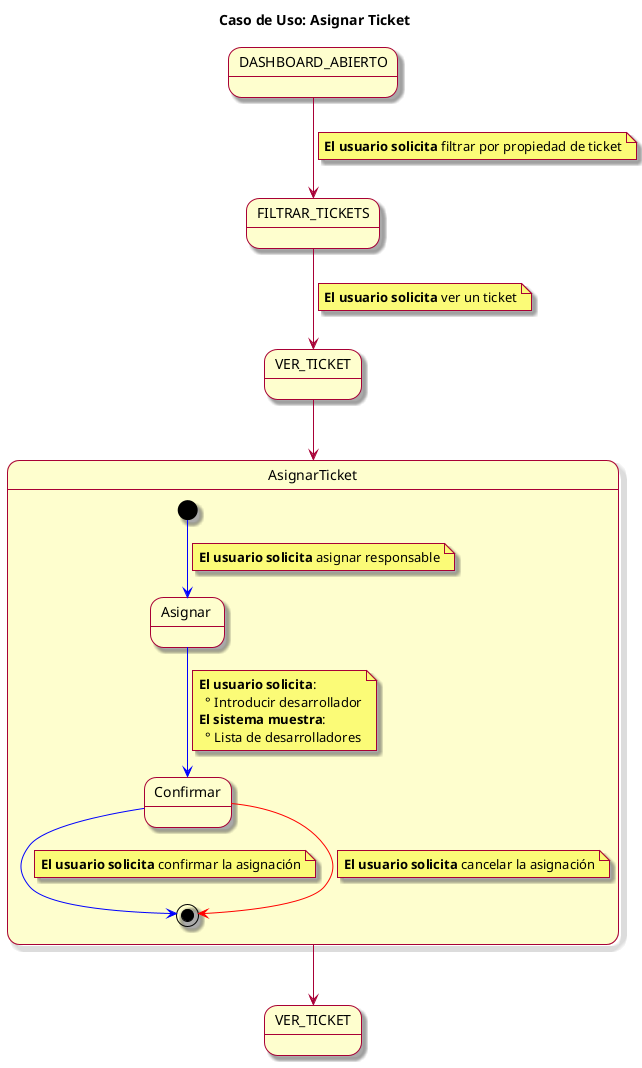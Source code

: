 @startuml
skin rose
title Caso de Uso: Asignar Ticket

state DASHBOARD_ABIERTO
state VER_TICKET
state FILTRAR_TICKETS
state "VER_TICKET" as OPEN_TICKET2

DASHBOARD_ABIERTO --> FILTRAR_TICKETS
note on link: **El usuario solicita** filtrar por propiedad de ticket
FILTRAR_TICKETS --> VER_TICKET
note on link: **El usuario solicita** ver un ticket
VER_TICKET --> AsignarTicket
AsignarTicket --> OPEN_TICKET2


state AsignarTicket {

  [*] -[#blue]-> ingresarVerTicket
  note on link: **El usuario solicita** asignar responsable
  state "Asignar " as ingresarVerTicket
  ingresarVerTicket -[#blue]-> confirmarAsignacion
note on link 
**El usuario solicita**: 
  ° Introducir desarrollador
**El sistema muestra**: 
  ° Lista de desarrolladores
end note
  state "Confirmar" as confirmarAsignacion
  confirmarAsignacion -[#blue]-> [*]
  note on link: **El usuario solicita** confirmar la asignación
    
  confirmarAsignacion -[#red]-> [*]
  note on link: **El usuario solicita** cancelar la asignación

    
}
@enduml